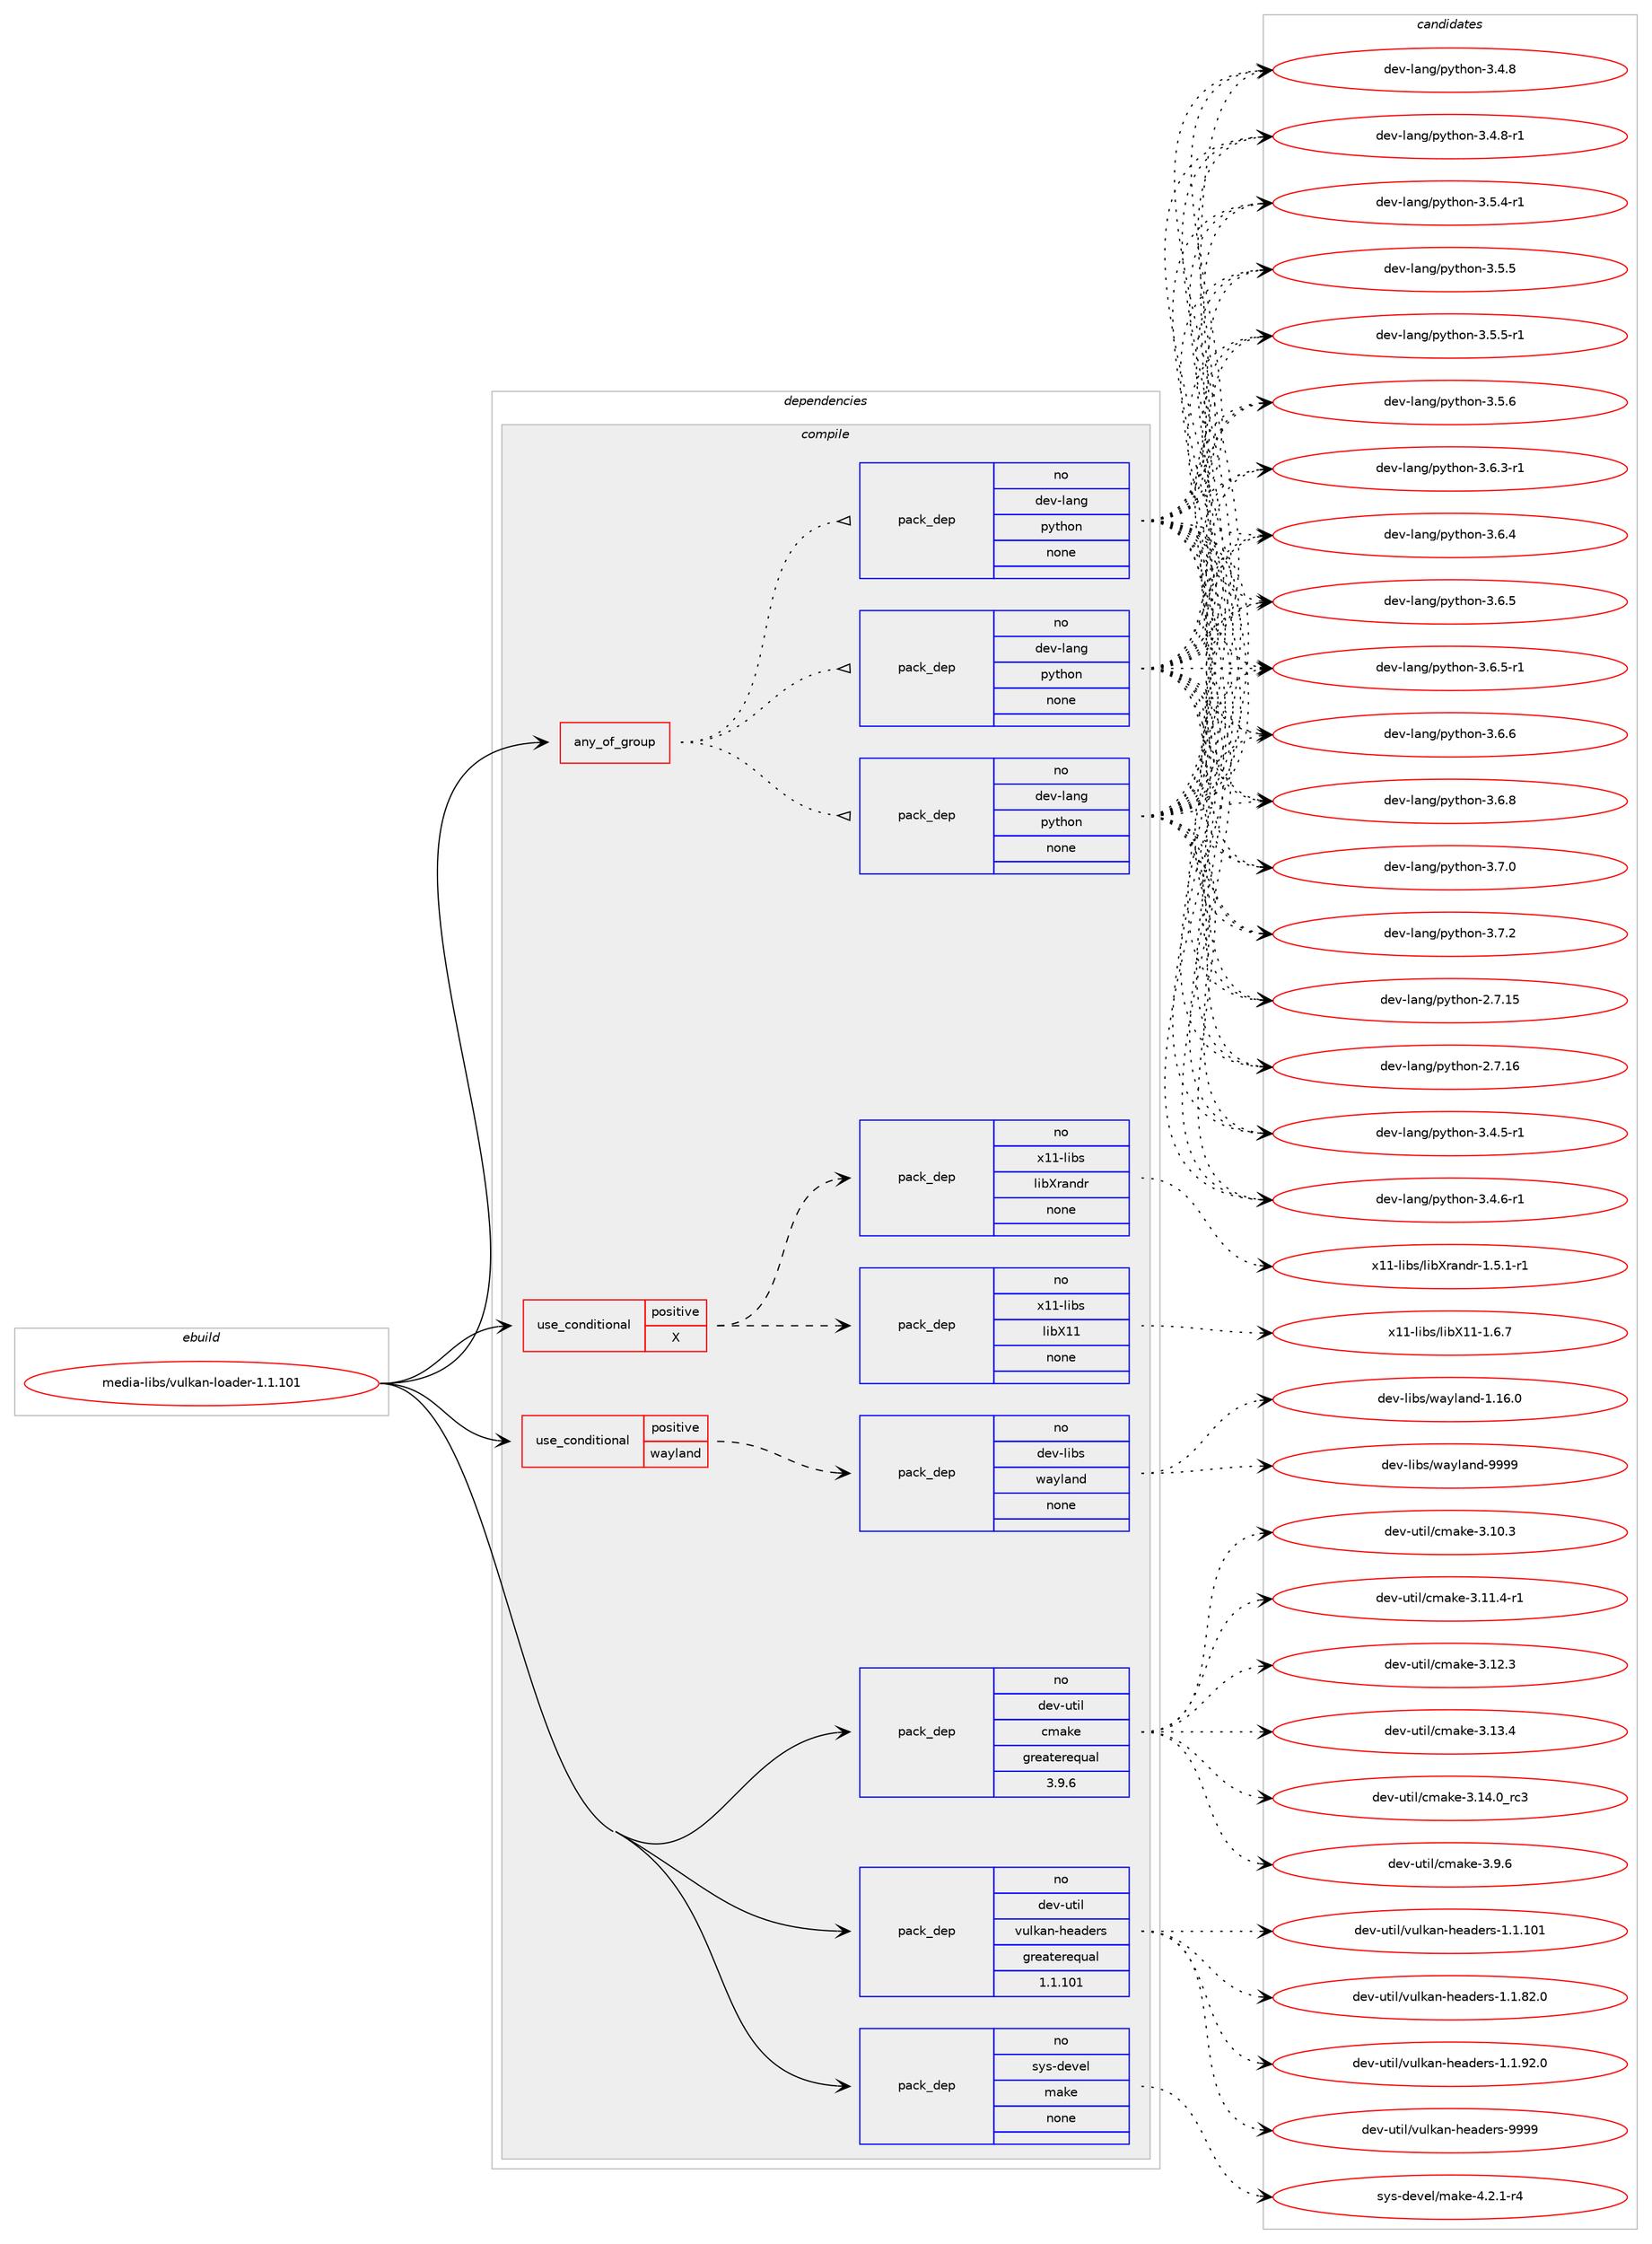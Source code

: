 digraph prolog {

# *************
# Graph options
# *************

newrank=true;
concentrate=true;
compound=true;
graph [rankdir=LR,fontname=Helvetica,fontsize=10,ranksep=1.5];#, ranksep=2.5, nodesep=0.2];
edge  [arrowhead=vee];
node  [fontname=Helvetica,fontsize=10];

# **********
# The ebuild
# **********

subgraph cluster_leftcol {
color=gray;
rank=same;
label=<<i>ebuild</i>>;
id [label="media-libs/vulkan-loader-1.1.101", color=red, width=4, href="../media-libs/vulkan-loader-1.1.101.svg"];
}

# ****************
# The dependencies
# ****************

subgraph cluster_midcol {
color=gray;
label=<<i>dependencies</i>>;
subgraph cluster_compile {
fillcolor="#eeeeee";
style=filled;
label=<<i>compile</i>>;
subgraph any25343 {
dependency1618769 [label=<<TABLE BORDER="0" CELLBORDER="1" CELLSPACING="0" CELLPADDING="4"><TR><TD CELLPADDING="10">any_of_group</TD></TR></TABLE>>, shape=none, color=red];subgraph pack1156637 {
dependency1618770 [label=<<TABLE BORDER="0" CELLBORDER="1" CELLSPACING="0" CELLPADDING="4" WIDTH="220"><TR><TD ROWSPAN="6" CELLPADDING="30">pack_dep</TD></TR><TR><TD WIDTH="110">no</TD></TR><TR><TD>dev-lang</TD></TR><TR><TD>python</TD></TR><TR><TD>none</TD></TR><TR><TD></TD></TR></TABLE>>, shape=none, color=blue];
}
dependency1618769:e -> dependency1618770:w [weight=20,style="dotted",arrowhead="oinv"];
subgraph pack1156638 {
dependency1618771 [label=<<TABLE BORDER="0" CELLBORDER="1" CELLSPACING="0" CELLPADDING="4" WIDTH="220"><TR><TD ROWSPAN="6" CELLPADDING="30">pack_dep</TD></TR><TR><TD WIDTH="110">no</TD></TR><TR><TD>dev-lang</TD></TR><TR><TD>python</TD></TR><TR><TD>none</TD></TR><TR><TD></TD></TR></TABLE>>, shape=none, color=blue];
}
dependency1618769:e -> dependency1618771:w [weight=20,style="dotted",arrowhead="oinv"];
subgraph pack1156639 {
dependency1618772 [label=<<TABLE BORDER="0" CELLBORDER="1" CELLSPACING="0" CELLPADDING="4" WIDTH="220"><TR><TD ROWSPAN="6" CELLPADDING="30">pack_dep</TD></TR><TR><TD WIDTH="110">no</TD></TR><TR><TD>dev-lang</TD></TR><TR><TD>python</TD></TR><TR><TD>none</TD></TR><TR><TD></TD></TR></TABLE>>, shape=none, color=blue];
}
dependency1618769:e -> dependency1618772:w [weight=20,style="dotted",arrowhead="oinv"];
}
id:e -> dependency1618769:w [weight=20,style="solid",arrowhead="vee"];
subgraph cond436028 {
dependency1618773 [label=<<TABLE BORDER="0" CELLBORDER="1" CELLSPACING="0" CELLPADDING="4"><TR><TD ROWSPAN="3" CELLPADDING="10">use_conditional</TD></TR><TR><TD>positive</TD></TR><TR><TD>X</TD></TR></TABLE>>, shape=none, color=red];
subgraph pack1156640 {
dependency1618774 [label=<<TABLE BORDER="0" CELLBORDER="1" CELLSPACING="0" CELLPADDING="4" WIDTH="220"><TR><TD ROWSPAN="6" CELLPADDING="30">pack_dep</TD></TR><TR><TD WIDTH="110">no</TD></TR><TR><TD>x11-libs</TD></TR><TR><TD>libX11</TD></TR><TR><TD>none</TD></TR><TR><TD></TD></TR></TABLE>>, shape=none, color=blue];
}
dependency1618773:e -> dependency1618774:w [weight=20,style="dashed",arrowhead="vee"];
subgraph pack1156641 {
dependency1618775 [label=<<TABLE BORDER="0" CELLBORDER="1" CELLSPACING="0" CELLPADDING="4" WIDTH="220"><TR><TD ROWSPAN="6" CELLPADDING="30">pack_dep</TD></TR><TR><TD WIDTH="110">no</TD></TR><TR><TD>x11-libs</TD></TR><TR><TD>libXrandr</TD></TR><TR><TD>none</TD></TR><TR><TD></TD></TR></TABLE>>, shape=none, color=blue];
}
dependency1618773:e -> dependency1618775:w [weight=20,style="dashed",arrowhead="vee"];
}
id:e -> dependency1618773:w [weight=20,style="solid",arrowhead="vee"];
subgraph cond436029 {
dependency1618776 [label=<<TABLE BORDER="0" CELLBORDER="1" CELLSPACING="0" CELLPADDING="4"><TR><TD ROWSPAN="3" CELLPADDING="10">use_conditional</TD></TR><TR><TD>positive</TD></TR><TR><TD>wayland</TD></TR></TABLE>>, shape=none, color=red];
subgraph pack1156642 {
dependency1618777 [label=<<TABLE BORDER="0" CELLBORDER="1" CELLSPACING="0" CELLPADDING="4" WIDTH="220"><TR><TD ROWSPAN="6" CELLPADDING="30">pack_dep</TD></TR><TR><TD WIDTH="110">no</TD></TR><TR><TD>dev-libs</TD></TR><TR><TD>wayland</TD></TR><TR><TD>none</TD></TR><TR><TD></TD></TR></TABLE>>, shape=none, color=blue];
}
dependency1618776:e -> dependency1618777:w [weight=20,style="dashed",arrowhead="vee"];
}
id:e -> dependency1618776:w [weight=20,style="solid",arrowhead="vee"];
subgraph pack1156643 {
dependency1618778 [label=<<TABLE BORDER="0" CELLBORDER="1" CELLSPACING="0" CELLPADDING="4" WIDTH="220"><TR><TD ROWSPAN="6" CELLPADDING="30">pack_dep</TD></TR><TR><TD WIDTH="110">no</TD></TR><TR><TD>dev-util</TD></TR><TR><TD>cmake</TD></TR><TR><TD>greaterequal</TD></TR><TR><TD>3.9.6</TD></TR></TABLE>>, shape=none, color=blue];
}
id:e -> dependency1618778:w [weight=20,style="solid",arrowhead="vee"];
subgraph pack1156644 {
dependency1618779 [label=<<TABLE BORDER="0" CELLBORDER="1" CELLSPACING="0" CELLPADDING="4" WIDTH="220"><TR><TD ROWSPAN="6" CELLPADDING="30">pack_dep</TD></TR><TR><TD WIDTH="110">no</TD></TR><TR><TD>dev-util</TD></TR><TR><TD>vulkan-headers</TD></TR><TR><TD>greaterequal</TD></TR><TR><TD>1.1.101</TD></TR></TABLE>>, shape=none, color=blue];
}
id:e -> dependency1618779:w [weight=20,style="solid",arrowhead="vee"];
subgraph pack1156645 {
dependency1618780 [label=<<TABLE BORDER="0" CELLBORDER="1" CELLSPACING="0" CELLPADDING="4" WIDTH="220"><TR><TD ROWSPAN="6" CELLPADDING="30">pack_dep</TD></TR><TR><TD WIDTH="110">no</TD></TR><TR><TD>sys-devel</TD></TR><TR><TD>make</TD></TR><TR><TD>none</TD></TR><TR><TD></TD></TR></TABLE>>, shape=none, color=blue];
}
id:e -> dependency1618780:w [weight=20,style="solid",arrowhead="vee"];
}
subgraph cluster_compileandrun {
fillcolor="#eeeeee";
style=filled;
label=<<i>compile and run</i>>;
}
subgraph cluster_run {
fillcolor="#eeeeee";
style=filled;
label=<<i>run</i>>;
}
}

# **************
# The candidates
# **************

subgraph cluster_choices {
rank=same;
color=gray;
label=<<i>candidates</i>>;

subgraph choice1156637 {
color=black;
nodesep=1;
choice10010111845108971101034711212111610411111045504655464953 [label="dev-lang/python-2.7.15", color=red, width=4,href="../dev-lang/python-2.7.15.svg"];
choice10010111845108971101034711212111610411111045504655464954 [label="dev-lang/python-2.7.16", color=red, width=4,href="../dev-lang/python-2.7.16.svg"];
choice1001011184510897110103471121211161041111104551465246534511449 [label="dev-lang/python-3.4.5-r1", color=red, width=4,href="../dev-lang/python-3.4.5-r1.svg"];
choice1001011184510897110103471121211161041111104551465246544511449 [label="dev-lang/python-3.4.6-r1", color=red, width=4,href="../dev-lang/python-3.4.6-r1.svg"];
choice100101118451089711010347112121116104111110455146524656 [label="dev-lang/python-3.4.8", color=red, width=4,href="../dev-lang/python-3.4.8.svg"];
choice1001011184510897110103471121211161041111104551465246564511449 [label="dev-lang/python-3.4.8-r1", color=red, width=4,href="../dev-lang/python-3.4.8-r1.svg"];
choice1001011184510897110103471121211161041111104551465346524511449 [label="dev-lang/python-3.5.4-r1", color=red, width=4,href="../dev-lang/python-3.5.4-r1.svg"];
choice100101118451089711010347112121116104111110455146534653 [label="dev-lang/python-3.5.5", color=red, width=4,href="../dev-lang/python-3.5.5.svg"];
choice1001011184510897110103471121211161041111104551465346534511449 [label="dev-lang/python-3.5.5-r1", color=red, width=4,href="../dev-lang/python-3.5.5-r1.svg"];
choice100101118451089711010347112121116104111110455146534654 [label="dev-lang/python-3.5.6", color=red, width=4,href="../dev-lang/python-3.5.6.svg"];
choice1001011184510897110103471121211161041111104551465446514511449 [label="dev-lang/python-3.6.3-r1", color=red, width=4,href="../dev-lang/python-3.6.3-r1.svg"];
choice100101118451089711010347112121116104111110455146544652 [label="dev-lang/python-3.6.4", color=red, width=4,href="../dev-lang/python-3.6.4.svg"];
choice100101118451089711010347112121116104111110455146544653 [label="dev-lang/python-3.6.5", color=red, width=4,href="../dev-lang/python-3.6.5.svg"];
choice1001011184510897110103471121211161041111104551465446534511449 [label="dev-lang/python-3.6.5-r1", color=red, width=4,href="../dev-lang/python-3.6.5-r1.svg"];
choice100101118451089711010347112121116104111110455146544654 [label="dev-lang/python-3.6.6", color=red, width=4,href="../dev-lang/python-3.6.6.svg"];
choice100101118451089711010347112121116104111110455146544656 [label="dev-lang/python-3.6.8", color=red, width=4,href="../dev-lang/python-3.6.8.svg"];
choice100101118451089711010347112121116104111110455146554648 [label="dev-lang/python-3.7.0", color=red, width=4,href="../dev-lang/python-3.7.0.svg"];
choice100101118451089711010347112121116104111110455146554650 [label="dev-lang/python-3.7.2", color=red, width=4,href="../dev-lang/python-3.7.2.svg"];
dependency1618770:e -> choice10010111845108971101034711212111610411111045504655464953:w [style=dotted,weight="100"];
dependency1618770:e -> choice10010111845108971101034711212111610411111045504655464954:w [style=dotted,weight="100"];
dependency1618770:e -> choice1001011184510897110103471121211161041111104551465246534511449:w [style=dotted,weight="100"];
dependency1618770:e -> choice1001011184510897110103471121211161041111104551465246544511449:w [style=dotted,weight="100"];
dependency1618770:e -> choice100101118451089711010347112121116104111110455146524656:w [style=dotted,weight="100"];
dependency1618770:e -> choice1001011184510897110103471121211161041111104551465246564511449:w [style=dotted,weight="100"];
dependency1618770:e -> choice1001011184510897110103471121211161041111104551465346524511449:w [style=dotted,weight="100"];
dependency1618770:e -> choice100101118451089711010347112121116104111110455146534653:w [style=dotted,weight="100"];
dependency1618770:e -> choice1001011184510897110103471121211161041111104551465346534511449:w [style=dotted,weight="100"];
dependency1618770:e -> choice100101118451089711010347112121116104111110455146534654:w [style=dotted,weight="100"];
dependency1618770:e -> choice1001011184510897110103471121211161041111104551465446514511449:w [style=dotted,weight="100"];
dependency1618770:e -> choice100101118451089711010347112121116104111110455146544652:w [style=dotted,weight="100"];
dependency1618770:e -> choice100101118451089711010347112121116104111110455146544653:w [style=dotted,weight="100"];
dependency1618770:e -> choice1001011184510897110103471121211161041111104551465446534511449:w [style=dotted,weight="100"];
dependency1618770:e -> choice100101118451089711010347112121116104111110455146544654:w [style=dotted,weight="100"];
dependency1618770:e -> choice100101118451089711010347112121116104111110455146544656:w [style=dotted,weight="100"];
dependency1618770:e -> choice100101118451089711010347112121116104111110455146554648:w [style=dotted,weight="100"];
dependency1618770:e -> choice100101118451089711010347112121116104111110455146554650:w [style=dotted,weight="100"];
}
subgraph choice1156638 {
color=black;
nodesep=1;
choice10010111845108971101034711212111610411111045504655464953 [label="dev-lang/python-2.7.15", color=red, width=4,href="../dev-lang/python-2.7.15.svg"];
choice10010111845108971101034711212111610411111045504655464954 [label="dev-lang/python-2.7.16", color=red, width=4,href="../dev-lang/python-2.7.16.svg"];
choice1001011184510897110103471121211161041111104551465246534511449 [label="dev-lang/python-3.4.5-r1", color=red, width=4,href="../dev-lang/python-3.4.5-r1.svg"];
choice1001011184510897110103471121211161041111104551465246544511449 [label="dev-lang/python-3.4.6-r1", color=red, width=4,href="../dev-lang/python-3.4.6-r1.svg"];
choice100101118451089711010347112121116104111110455146524656 [label="dev-lang/python-3.4.8", color=red, width=4,href="../dev-lang/python-3.4.8.svg"];
choice1001011184510897110103471121211161041111104551465246564511449 [label="dev-lang/python-3.4.8-r1", color=red, width=4,href="../dev-lang/python-3.4.8-r1.svg"];
choice1001011184510897110103471121211161041111104551465346524511449 [label="dev-lang/python-3.5.4-r1", color=red, width=4,href="../dev-lang/python-3.5.4-r1.svg"];
choice100101118451089711010347112121116104111110455146534653 [label="dev-lang/python-3.5.5", color=red, width=4,href="../dev-lang/python-3.5.5.svg"];
choice1001011184510897110103471121211161041111104551465346534511449 [label="dev-lang/python-3.5.5-r1", color=red, width=4,href="../dev-lang/python-3.5.5-r1.svg"];
choice100101118451089711010347112121116104111110455146534654 [label="dev-lang/python-3.5.6", color=red, width=4,href="../dev-lang/python-3.5.6.svg"];
choice1001011184510897110103471121211161041111104551465446514511449 [label="dev-lang/python-3.6.3-r1", color=red, width=4,href="../dev-lang/python-3.6.3-r1.svg"];
choice100101118451089711010347112121116104111110455146544652 [label="dev-lang/python-3.6.4", color=red, width=4,href="../dev-lang/python-3.6.4.svg"];
choice100101118451089711010347112121116104111110455146544653 [label="dev-lang/python-3.6.5", color=red, width=4,href="../dev-lang/python-3.6.5.svg"];
choice1001011184510897110103471121211161041111104551465446534511449 [label="dev-lang/python-3.6.5-r1", color=red, width=4,href="../dev-lang/python-3.6.5-r1.svg"];
choice100101118451089711010347112121116104111110455146544654 [label="dev-lang/python-3.6.6", color=red, width=4,href="../dev-lang/python-3.6.6.svg"];
choice100101118451089711010347112121116104111110455146544656 [label="dev-lang/python-3.6.8", color=red, width=4,href="../dev-lang/python-3.6.8.svg"];
choice100101118451089711010347112121116104111110455146554648 [label="dev-lang/python-3.7.0", color=red, width=4,href="../dev-lang/python-3.7.0.svg"];
choice100101118451089711010347112121116104111110455146554650 [label="dev-lang/python-3.7.2", color=red, width=4,href="../dev-lang/python-3.7.2.svg"];
dependency1618771:e -> choice10010111845108971101034711212111610411111045504655464953:w [style=dotted,weight="100"];
dependency1618771:e -> choice10010111845108971101034711212111610411111045504655464954:w [style=dotted,weight="100"];
dependency1618771:e -> choice1001011184510897110103471121211161041111104551465246534511449:w [style=dotted,weight="100"];
dependency1618771:e -> choice1001011184510897110103471121211161041111104551465246544511449:w [style=dotted,weight="100"];
dependency1618771:e -> choice100101118451089711010347112121116104111110455146524656:w [style=dotted,weight="100"];
dependency1618771:e -> choice1001011184510897110103471121211161041111104551465246564511449:w [style=dotted,weight="100"];
dependency1618771:e -> choice1001011184510897110103471121211161041111104551465346524511449:w [style=dotted,weight="100"];
dependency1618771:e -> choice100101118451089711010347112121116104111110455146534653:w [style=dotted,weight="100"];
dependency1618771:e -> choice1001011184510897110103471121211161041111104551465346534511449:w [style=dotted,weight="100"];
dependency1618771:e -> choice100101118451089711010347112121116104111110455146534654:w [style=dotted,weight="100"];
dependency1618771:e -> choice1001011184510897110103471121211161041111104551465446514511449:w [style=dotted,weight="100"];
dependency1618771:e -> choice100101118451089711010347112121116104111110455146544652:w [style=dotted,weight="100"];
dependency1618771:e -> choice100101118451089711010347112121116104111110455146544653:w [style=dotted,weight="100"];
dependency1618771:e -> choice1001011184510897110103471121211161041111104551465446534511449:w [style=dotted,weight="100"];
dependency1618771:e -> choice100101118451089711010347112121116104111110455146544654:w [style=dotted,weight="100"];
dependency1618771:e -> choice100101118451089711010347112121116104111110455146544656:w [style=dotted,weight="100"];
dependency1618771:e -> choice100101118451089711010347112121116104111110455146554648:w [style=dotted,weight="100"];
dependency1618771:e -> choice100101118451089711010347112121116104111110455146554650:w [style=dotted,weight="100"];
}
subgraph choice1156639 {
color=black;
nodesep=1;
choice10010111845108971101034711212111610411111045504655464953 [label="dev-lang/python-2.7.15", color=red, width=4,href="../dev-lang/python-2.7.15.svg"];
choice10010111845108971101034711212111610411111045504655464954 [label="dev-lang/python-2.7.16", color=red, width=4,href="../dev-lang/python-2.7.16.svg"];
choice1001011184510897110103471121211161041111104551465246534511449 [label="dev-lang/python-3.4.5-r1", color=red, width=4,href="../dev-lang/python-3.4.5-r1.svg"];
choice1001011184510897110103471121211161041111104551465246544511449 [label="dev-lang/python-3.4.6-r1", color=red, width=4,href="../dev-lang/python-3.4.6-r1.svg"];
choice100101118451089711010347112121116104111110455146524656 [label="dev-lang/python-3.4.8", color=red, width=4,href="../dev-lang/python-3.4.8.svg"];
choice1001011184510897110103471121211161041111104551465246564511449 [label="dev-lang/python-3.4.8-r1", color=red, width=4,href="../dev-lang/python-3.4.8-r1.svg"];
choice1001011184510897110103471121211161041111104551465346524511449 [label="dev-lang/python-3.5.4-r1", color=red, width=4,href="../dev-lang/python-3.5.4-r1.svg"];
choice100101118451089711010347112121116104111110455146534653 [label="dev-lang/python-3.5.5", color=red, width=4,href="../dev-lang/python-3.5.5.svg"];
choice1001011184510897110103471121211161041111104551465346534511449 [label="dev-lang/python-3.5.5-r1", color=red, width=4,href="../dev-lang/python-3.5.5-r1.svg"];
choice100101118451089711010347112121116104111110455146534654 [label="dev-lang/python-3.5.6", color=red, width=4,href="../dev-lang/python-3.5.6.svg"];
choice1001011184510897110103471121211161041111104551465446514511449 [label="dev-lang/python-3.6.3-r1", color=red, width=4,href="../dev-lang/python-3.6.3-r1.svg"];
choice100101118451089711010347112121116104111110455146544652 [label="dev-lang/python-3.6.4", color=red, width=4,href="../dev-lang/python-3.6.4.svg"];
choice100101118451089711010347112121116104111110455146544653 [label="dev-lang/python-3.6.5", color=red, width=4,href="../dev-lang/python-3.6.5.svg"];
choice1001011184510897110103471121211161041111104551465446534511449 [label="dev-lang/python-3.6.5-r1", color=red, width=4,href="../dev-lang/python-3.6.5-r1.svg"];
choice100101118451089711010347112121116104111110455146544654 [label="dev-lang/python-3.6.6", color=red, width=4,href="../dev-lang/python-3.6.6.svg"];
choice100101118451089711010347112121116104111110455146544656 [label="dev-lang/python-3.6.8", color=red, width=4,href="../dev-lang/python-3.6.8.svg"];
choice100101118451089711010347112121116104111110455146554648 [label="dev-lang/python-3.7.0", color=red, width=4,href="../dev-lang/python-3.7.0.svg"];
choice100101118451089711010347112121116104111110455146554650 [label="dev-lang/python-3.7.2", color=red, width=4,href="../dev-lang/python-3.7.2.svg"];
dependency1618772:e -> choice10010111845108971101034711212111610411111045504655464953:w [style=dotted,weight="100"];
dependency1618772:e -> choice10010111845108971101034711212111610411111045504655464954:w [style=dotted,weight="100"];
dependency1618772:e -> choice1001011184510897110103471121211161041111104551465246534511449:w [style=dotted,weight="100"];
dependency1618772:e -> choice1001011184510897110103471121211161041111104551465246544511449:w [style=dotted,weight="100"];
dependency1618772:e -> choice100101118451089711010347112121116104111110455146524656:w [style=dotted,weight="100"];
dependency1618772:e -> choice1001011184510897110103471121211161041111104551465246564511449:w [style=dotted,weight="100"];
dependency1618772:e -> choice1001011184510897110103471121211161041111104551465346524511449:w [style=dotted,weight="100"];
dependency1618772:e -> choice100101118451089711010347112121116104111110455146534653:w [style=dotted,weight="100"];
dependency1618772:e -> choice1001011184510897110103471121211161041111104551465346534511449:w [style=dotted,weight="100"];
dependency1618772:e -> choice100101118451089711010347112121116104111110455146534654:w [style=dotted,weight="100"];
dependency1618772:e -> choice1001011184510897110103471121211161041111104551465446514511449:w [style=dotted,weight="100"];
dependency1618772:e -> choice100101118451089711010347112121116104111110455146544652:w [style=dotted,weight="100"];
dependency1618772:e -> choice100101118451089711010347112121116104111110455146544653:w [style=dotted,weight="100"];
dependency1618772:e -> choice1001011184510897110103471121211161041111104551465446534511449:w [style=dotted,weight="100"];
dependency1618772:e -> choice100101118451089711010347112121116104111110455146544654:w [style=dotted,weight="100"];
dependency1618772:e -> choice100101118451089711010347112121116104111110455146544656:w [style=dotted,weight="100"];
dependency1618772:e -> choice100101118451089711010347112121116104111110455146554648:w [style=dotted,weight="100"];
dependency1618772:e -> choice100101118451089711010347112121116104111110455146554650:w [style=dotted,weight="100"];
}
subgraph choice1156640 {
color=black;
nodesep=1;
choice120494945108105981154710810598884949454946544655 [label="x11-libs/libX11-1.6.7", color=red, width=4,href="../x11-libs/libX11-1.6.7.svg"];
dependency1618774:e -> choice120494945108105981154710810598884949454946544655:w [style=dotted,weight="100"];
}
subgraph choice1156641 {
color=black;
nodesep=1;
choice12049494510810598115471081059888114971101001144549465346494511449 [label="x11-libs/libXrandr-1.5.1-r1", color=red, width=4,href="../x11-libs/libXrandr-1.5.1-r1.svg"];
dependency1618775:e -> choice12049494510810598115471081059888114971101001144549465346494511449:w [style=dotted,weight="100"];
}
subgraph choice1156642 {
color=black;
nodesep=1;
choice100101118451081059811547119971211089711010045494649544648 [label="dev-libs/wayland-1.16.0", color=red, width=4,href="../dev-libs/wayland-1.16.0.svg"];
choice10010111845108105981154711997121108971101004557575757 [label="dev-libs/wayland-9999", color=red, width=4,href="../dev-libs/wayland-9999.svg"];
dependency1618777:e -> choice100101118451081059811547119971211089711010045494649544648:w [style=dotted,weight="100"];
dependency1618777:e -> choice10010111845108105981154711997121108971101004557575757:w [style=dotted,weight="100"];
}
subgraph choice1156643 {
color=black;
nodesep=1;
choice1001011184511711610510847991099710710145514649484651 [label="dev-util/cmake-3.10.3", color=red, width=4,href="../dev-util/cmake-3.10.3.svg"];
choice10010111845117116105108479910997107101455146494946524511449 [label="dev-util/cmake-3.11.4-r1", color=red, width=4,href="../dev-util/cmake-3.11.4-r1.svg"];
choice1001011184511711610510847991099710710145514649504651 [label="dev-util/cmake-3.12.3", color=red, width=4,href="../dev-util/cmake-3.12.3.svg"];
choice1001011184511711610510847991099710710145514649514652 [label="dev-util/cmake-3.13.4", color=red, width=4,href="../dev-util/cmake-3.13.4.svg"];
choice1001011184511711610510847991099710710145514649524648951149951 [label="dev-util/cmake-3.14.0_rc3", color=red, width=4,href="../dev-util/cmake-3.14.0_rc3.svg"];
choice10010111845117116105108479910997107101455146574654 [label="dev-util/cmake-3.9.6", color=red, width=4,href="../dev-util/cmake-3.9.6.svg"];
dependency1618778:e -> choice1001011184511711610510847991099710710145514649484651:w [style=dotted,weight="100"];
dependency1618778:e -> choice10010111845117116105108479910997107101455146494946524511449:w [style=dotted,weight="100"];
dependency1618778:e -> choice1001011184511711610510847991099710710145514649504651:w [style=dotted,weight="100"];
dependency1618778:e -> choice1001011184511711610510847991099710710145514649514652:w [style=dotted,weight="100"];
dependency1618778:e -> choice1001011184511711610510847991099710710145514649524648951149951:w [style=dotted,weight="100"];
dependency1618778:e -> choice10010111845117116105108479910997107101455146574654:w [style=dotted,weight="100"];
}
subgraph choice1156644 {
color=black;
nodesep=1;
choice10010111845117116105108471181171081079711045104101971001011141154549464946494849 [label="dev-util/vulkan-headers-1.1.101", color=red, width=4,href="../dev-util/vulkan-headers-1.1.101.svg"];
choice1001011184511711610510847118117108107971104510410197100101114115454946494656504648 [label="dev-util/vulkan-headers-1.1.82.0", color=red, width=4,href="../dev-util/vulkan-headers-1.1.82.0.svg"];
choice1001011184511711610510847118117108107971104510410197100101114115454946494657504648 [label="dev-util/vulkan-headers-1.1.92.0", color=red, width=4,href="../dev-util/vulkan-headers-1.1.92.0.svg"];
choice10010111845117116105108471181171081079711045104101971001011141154557575757 [label="dev-util/vulkan-headers-9999", color=red, width=4,href="../dev-util/vulkan-headers-9999.svg"];
dependency1618779:e -> choice10010111845117116105108471181171081079711045104101971001011141154549464946494849:w [style=dotted,weight="100"];
dependency1618779:e -> choice1001011184511711610510847118117108107971104510410197100101114115454946494656504648:w [style=dotted,weight="100"];
dependency1618779:e -> choice1001011184511711610510847118117108107971104510410197100101114115454946494657504648:w [style=dotted,weight="100"];
dependency1618779:e -> choice10010111845117116105108471181171081079711045104101971001011141154557575757:w [style=dotted,weight="100"];
}
subgraph choice1156645 {
color=black;
nodesep=1;
choice1151211154510010111810110847109971071014552465046494511452 [label="sys-devel/make-4.2.1-r4", color=red, width=4,href="../sys-devel/make-4.2.1-r4.svg"];
dependency1618780:e -> choice1151211154510010111810110847109971071014552465046494511452:w [style=dotted,weight="100"];
}
}

}
